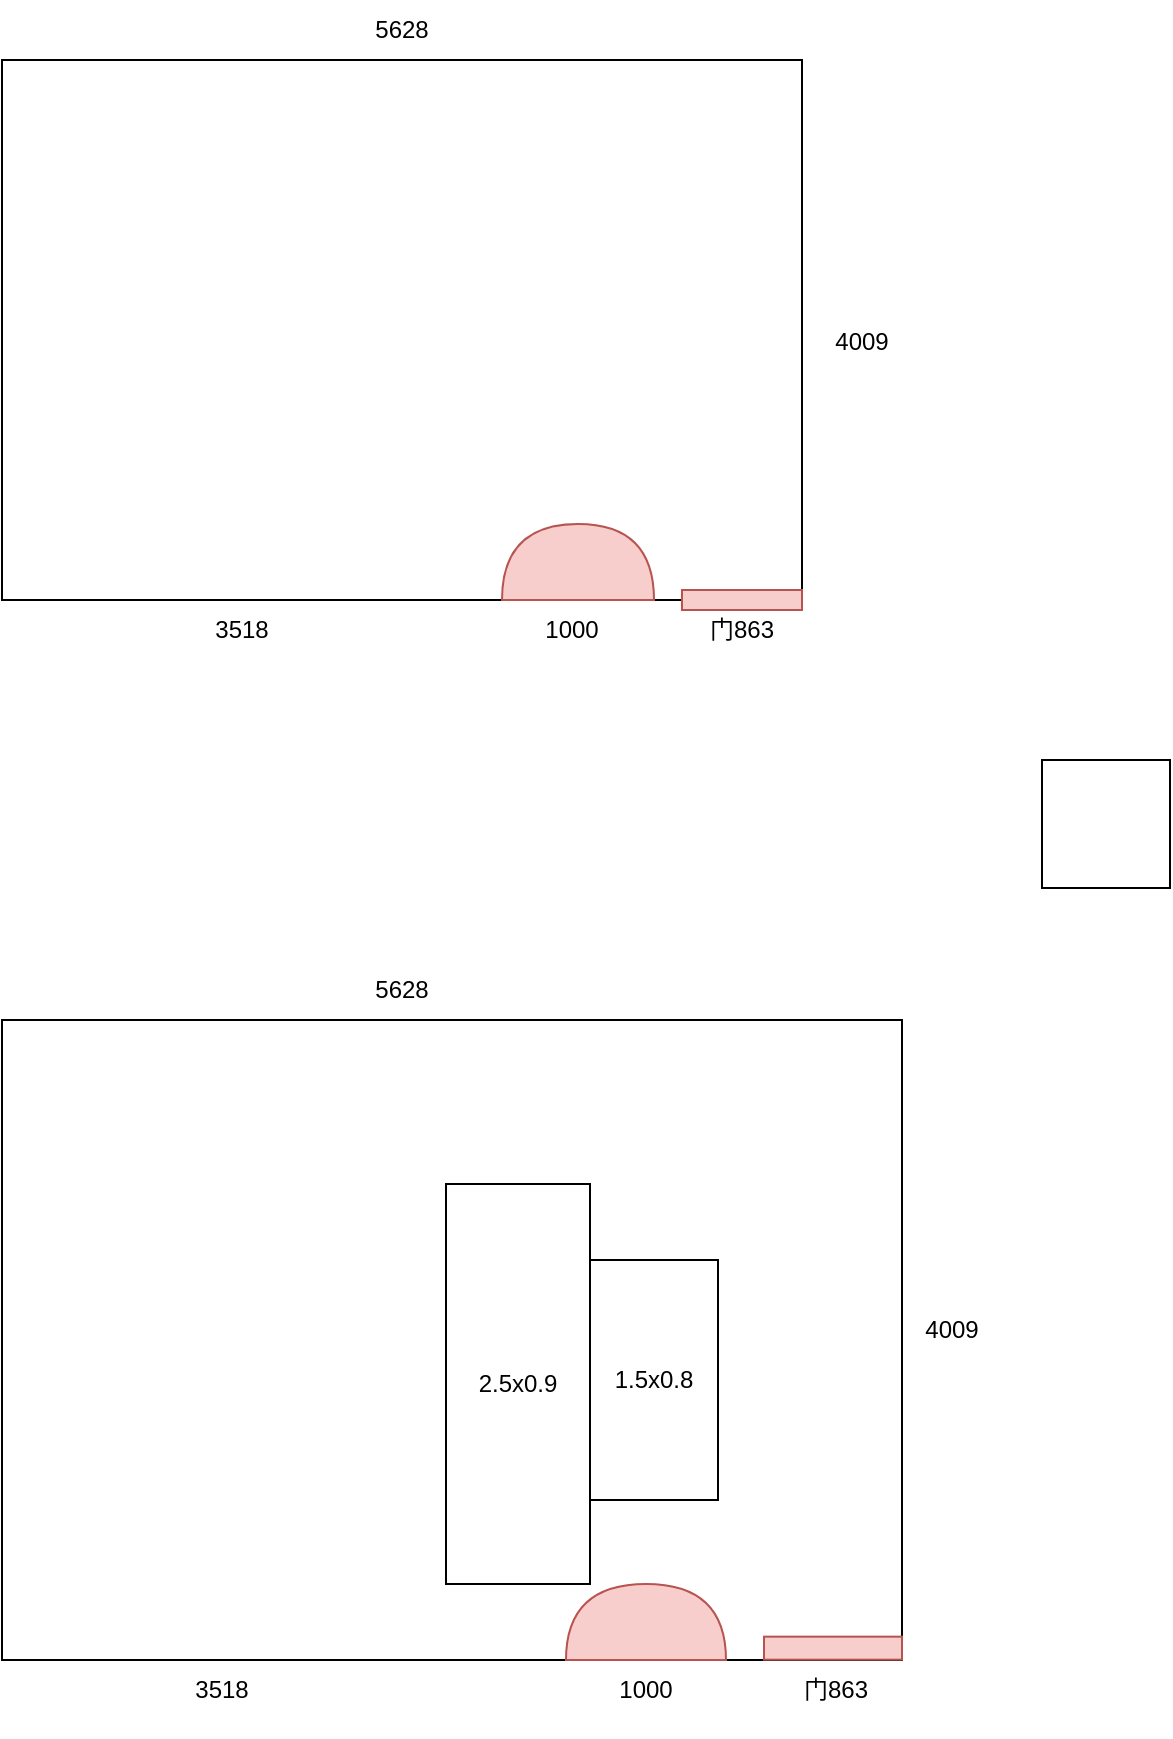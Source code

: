 <mxfile version="24.6.4" type="github">
  <diagram name="Page-1" id="Zk6NGvGGkT8VuNml7Tr_">
    <mxGraphModel dx="1306" dy="835" grid="1" gridSize="10" guides="1" tooltips="1" connect="1" arrows="1" fold="1" page="1" pageScale="1" pageWidth="827" pageHeight="1169" math="0" shadow="0">
      <root>
        <mxCell id="0" />
        <mxCell id="1" parent="0" />
        <mxCell id="Gxr0kBthH2KKnGUIWUWp-1" value="" style="rounded=0;whiteSpace=wrap;html=1;" vertex="1" parent="1">
          <mxGeometry x="120" y="280" width="400" height="270" as="geometry" />
        </mxCell>
        <mxCell id="Gxr0kBthH2KKnGUIWUWp-2" value="5628" style="text;html=1;align=center;verticalAlign=middle;whiteSpace=wrap;rounded=0;" vertex="1" parent="1">
          <mxGeometry x="290" y="250" width="60" height="30" as="geometry" />
        </mxCell>
        <mxCell id="Gxr0kBthH2KKnGUIWUWp-3" value="门863" style="text;html=1;align=center;verticalAlign=middle;whiteSpace=wrap;rounded=0;" vertex="1" parent="1">
          <mxGeometry x="460" y="550" width="60" height="30" as="geometry" />
        </mxCell>
        <mxCell id="Gxr0kBthH2KKnGUIWUWp-4" value="" style="shape=or;whiteSpace=wrap;html=1;direction=north;fillColor=#f8cecc;strokeColor=#b85450;" vertex="1" parent="1">
          <mxGeometry x="370" y="512" width="76" height="38" as="geometry" />
        </mxCell>
        <mxCell id="Gxr0kBthH2KKnGUIWUWp-5" value="1000" style="text;html=1;align=center;verticalAlign=middle;whiteSpace=wrap;rounded=0;" vertex="1" parent="1">
          <mxGeometry x="370" y="550" width="70" height="30" as="geometry" />
        </mxCell>
        <mxCell id="Gxr0kBthH2KKnGUIWUWp-6" value="3518" style="text;html=1;align=center;verticalAlign=middle;whiteSpace=wrap;rounded=0;" vertex="1" parent="1">
          <mxGeometry x="210" y="550" width="60" height="30" as="geometry" />
        </mxCell>
        <mxCell id="Gxr0kBthH2KKnGUIWUWp-7" value="" style="rounded=0;whiteSpace=wrap;html=1;fillColor=#f8cecc;strokeColor=#b85450;aspect=fixed;" vertex="1" parent="1">
          <mxGeometry x="460" y="545" width="60" height="10" as="geometry" />
        </mxCell>
        <mxCell id="Gxr0kBthH2KKnGUIWUWp-8" value="4009" style="text;html=1;align=center;verticalAlign=middle;whiteSpace=wrap;rounded=0;" vertex="1" parent="1">
          <mxGeometry x="520" y="406" width="60" height="30" as="geometry" />
        </mxCell>
        <mxCell id="Gxr0kBthH2KKnGUIWUWp-18" value="" style="rounded=0;whiteSpace=wrap;html=1;" vertex="1" parent="1">
          <mxGeometry x="120" y="760" width="450" height="320" as="geometry" />
        </mxCell>
        <mxCell id="Gxr0kBthH2KKnGUIWUWp-19" value="5628" style="text;html=1;align=center;verticalAlign=middle;whiteSpace=wrap;rounded=0;" vertex="1" parent="1">
          <mxGeometry x="290" y="730" width="60" height="30" as="geometry" />
        </mxCell>
        <mxCell id="Gxr0kBthH2KKnGUIWUWp-20" value="门863" style="text;html=1;align=center;verticalAlign=middle;whiteSpace=wrap;rounded=0;" vertex="1" parent="1">
          <mxGeometry x="507" y="1080" width="60" height="30" as="geometry" />
        </mxCell>
        <mxCell id="Gxr0kBthH2KKnGUIWUWp-21" value="" style="shape=or;whiteSpace=wrap;html=1;direction=north;fillColor=#f8cecc;strokeColor=#b85450;" vertex="1" parent="1">
          <mxGeometry x="402" y="1042" width="80" height="38" as="geometry" />
        </mxCell>
        <mxCell id="Gxr0kBthH2KKnGUIWUWp-22" value="1000" style="text;html=1;align=center;verticalAlign=middle;whiteSpace=wrap;rounded=0;" vertex="1" parent="1">
          <mxGeometry x="407" y="1080" width="70" height="30" as="geometry" />
        </mxCell>
        <mxCell id="Gxr0kBthH2KKnGUIWUWp-23" value="3518" style="text;html=1;align=center;verticalAlign=middle;whiteSpace=wrap;rounded=0;" vertex="1" parent="1">
          <mxGeometry x="200" y="1080" width="60" height="30" as="geometry" />
        </mxCell>
        <mxCell id="Gxr0kBthH2KKnGUIWUWp-24" value="" style="rounded=0;whiteSpace=wrap;html=1;fillColor=#f8cecc;strokeColor=#b85450;aspect=fixed;" vertex="1" parent="1">
          <mxGeometry x="501" y="1068.33" width="69" height="11.5" as="geometry" />
        </mxCell>
        <mxCell id="Gxr0kBthH2KKnGUIWUWp-25" value="4009" style="text;html=1;align=center;verticalAlign=middle;whiteSpace=wrap;rounded=0;" vertex="1" parent="1">
          <mxGeometry x="565" y="900" width="60" height="30" as="geometry" />
        </mxCell>
        <mxCell id="Gxr0kBthH2KKnGUIWUWp-26" style="edgeStyle=orthogonalEdgeStyle;rounded=0;orthogonalLoop=1;jettySize=auto;html=1;exitX=0.5;exitY=1;exitDx=0;exitDy=0;" edge="1" parent="1" source="Gxr0kBthH2KKnGUIWUWp-22" target="Gxr0kBthH2KKnGUIWUWp-22">
          <mxGeometry relative="1" as="geometry" />
        </mxCell>
        <mxCell id="Gxr0kBthH2KKnGUIWUWp-28" value="1.5x0.8" style="rounded=0;whiteSpace=wrap;html=1;" vertex="1" parent="1">
          <mxGeometry x="414" y="880" width="64" height="120" as="geometry" />
        </mxCell>
        <mxCell id="Gxr0kBthH2KKnGUIWUWp-31" value="2.5x0.9" style="rounded=0;whiteSpace=wrap;html=1;" vertex="1" parent="1">
          <mxGeometry x="342" y="842" width="72" height="200" as="geometry" />
        </mxCell>
        <mxCell id="Gxr0kBthH2KKnGUIWUWp-32" value="" style="rounded=0;whiteSpace=wrap;html=1;" vertex="1" parent="1">
          <mxGeometry x="640" y="630" width="64" height="64" as="geometry" />
        </mxCell>
      </root>
    </mxGraphModel>
  </diagram>
</mxfile>
